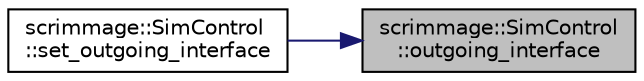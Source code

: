 digraph "scrimmage::SimControl::outgoing_interface"
{
 // LATEX_PDF_SIZE
  edge [fontname="Helvetica",fontsize="10",labelfontname="Helvetica",labelfontsize="10"];
  node [fontname="Helvetica",fontsize="10",shape=record];
  rankdir="RL";
  Node1 [label="scrimmage::SimControl\l::outgoing_interface",height=0.2,width=0.4,color="black", fillcolor="grey75", style="filled", fontcolor="black",tooltip="Get the outgoing interface."];
  Node1 -> Node2 [dir="back",color="midnightblue",fontsize="10",style="solid",fontname="Helvetica"];
  Node2 [label="scrimmage::SimControl\l::set_outgoing_interface",height=0.2,width=0.4,color="black", fillcolor="white", style="filled",URL="$classscrimmage_1_1SimControl.html#aa1b59d6c70e0e303e48d9df257c007a6",tooltip="Set the outgoing interface for communication to external visualizers."];
}
